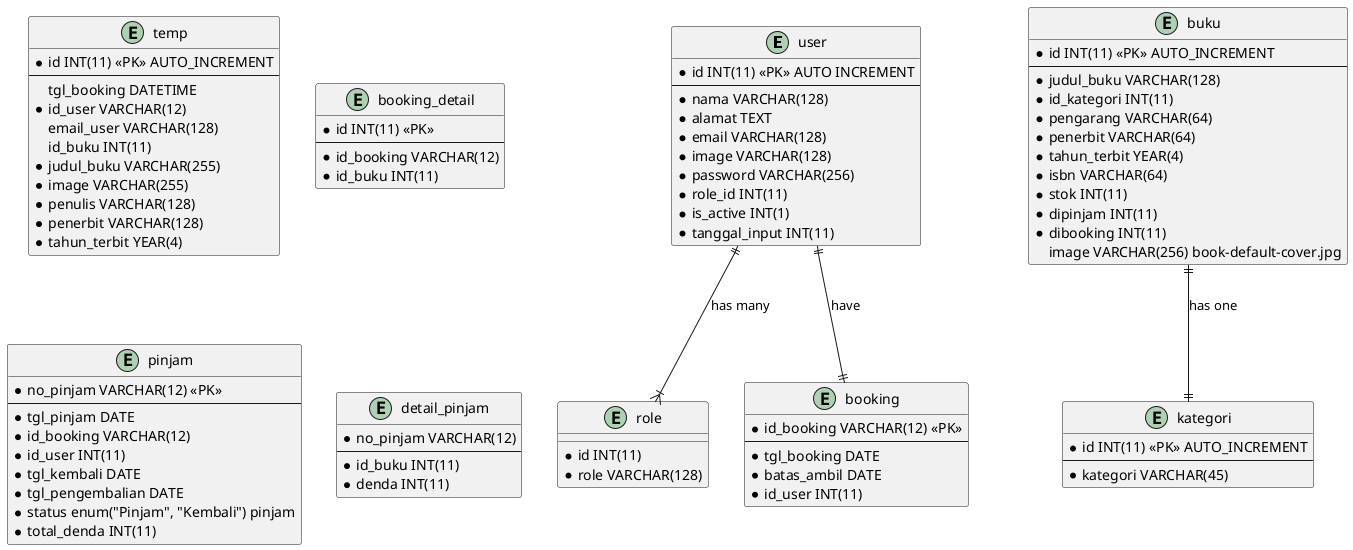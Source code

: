 @startuml pustaka-booking

entity user {
    * id INT(11) <<PK>> AUTO INCREMENT
    --
    * nama VARCHAR(128) 
    * alamat TEXT
    * email VARCHAR(128)
    * image VARCHAR(128)
    * password VARCHAR(256)
    * role_id INT(11)
    * is_active INT(1)
    * tanggal_input INT(11)
}

entity role {
    * id INT(11)
    * role VARCHAR(128)
}

entity kategori {
    * id INT(11) <<PK>> AUTO_INCREMENT
    --
    * kategori VARCHAR(45)
}

entity buku {
    * id INT(11) <<PK>> AUTO_INCREMENT
    --
    * judul_buku VARCHAR(128)
    * id_kategori INT(11)
    * pengarang VARCHAR(64)
    * penerbit VARCHAR(64)
    * tahun_terbit YEAR(4)
    * isbn VARCHAR(64)
    * stok INT(11)
    * dipinjam INT(11)
    * dibooking INT(11)
      image VARCHAR(256) book-default-cover.jpg
}

entity temp {
    * id INT(11) <<PK>> AUTO_INCREMENT
    --
      tgl_booking DATETIME
    * id_user VARCHAR(12)
      email_user VARCHAR(128)
      id_buku INT(11)
    * judul_buku VARCHAR(255)
    * image VARCHAR(255)
    * penulis VARCHAR(128)
    * penerbit VARCHAR(128)
    * tahun_terbit YEAR(4)
}

entity booking {
    * id_booking VARCHAR(12) <<PK>>
    --
    * tgl_booking DATE
    * batas_ambil DATE
    * id_user INT(11)
}

entity booking_detail {
    * id INT(11) <<PK>>
    --
    * id_booking VARCHAR(12)
    * id_buku INT(11)
}

entity pinjam {
    * no_pinjam VARCHAR(12) <<PK>>
    --
    * tgl_pinjam DATE
    * id_booking VARCHAR(12)
    * id_user INT(11)
    * tgl_kembali DATE
    * tgl_pengembalian DATE
    * status enum("Pinjam", "Kembali") pinjam
    * total_denda INT(11)
}

entity detail_pinjam {
    * no_pinjam VARCHAR(12)
    --
    * id_buku INT(11)
    * denda INT(11)
}

user ||--|{ role : has many
user ||--|| booking : have

buku ||--|| kategori : has one

@enduml